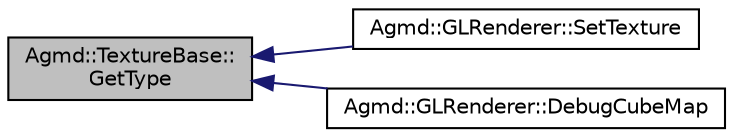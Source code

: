 digraph "Agmd::TextureBase::GetType"
{
  edge [fontname="Helvetica",fontsize="10",labelfontname="Helvetica",labelfontsize="10"];
  node [fontname="Helvetica",fontsize="10",shape=record];
  rankdir="LR";
  Node1 [label="Agmd::TextureBase::\lGetType",height=0.2,width=0.4,color="black", fillcolor="grey75", style="filled" fontcolor="black"];
  Node1 -> Node2 [dir="back",color="midnightblue",fontsize="10",style="solid",fontname="Helvetica"];
  Node2 [label="Agmd::GLRenderer::SetTexture",height=0.2,width=0.4,color="black", fillcolor="white", style="filled",URL="$class_agmd_1_1_g_l_renderer.html#aa6530fc7bd3d36309589b3937efe90ea"];
  Node1 -> Node3 [dir="back",color="midnightblue",fontsize="10",style="solid",fontname="Helvetica"];
  Node3 [label="Agmd::GLRenderer::DebugCubeMap",height=0.2,width=0.4,color="black", fillcolor="white", style="filled",URL="$class_agmd_1_1_g_l_renderer.html#ae65ef1d8f8e6240def25a35a531feb55"];
}
